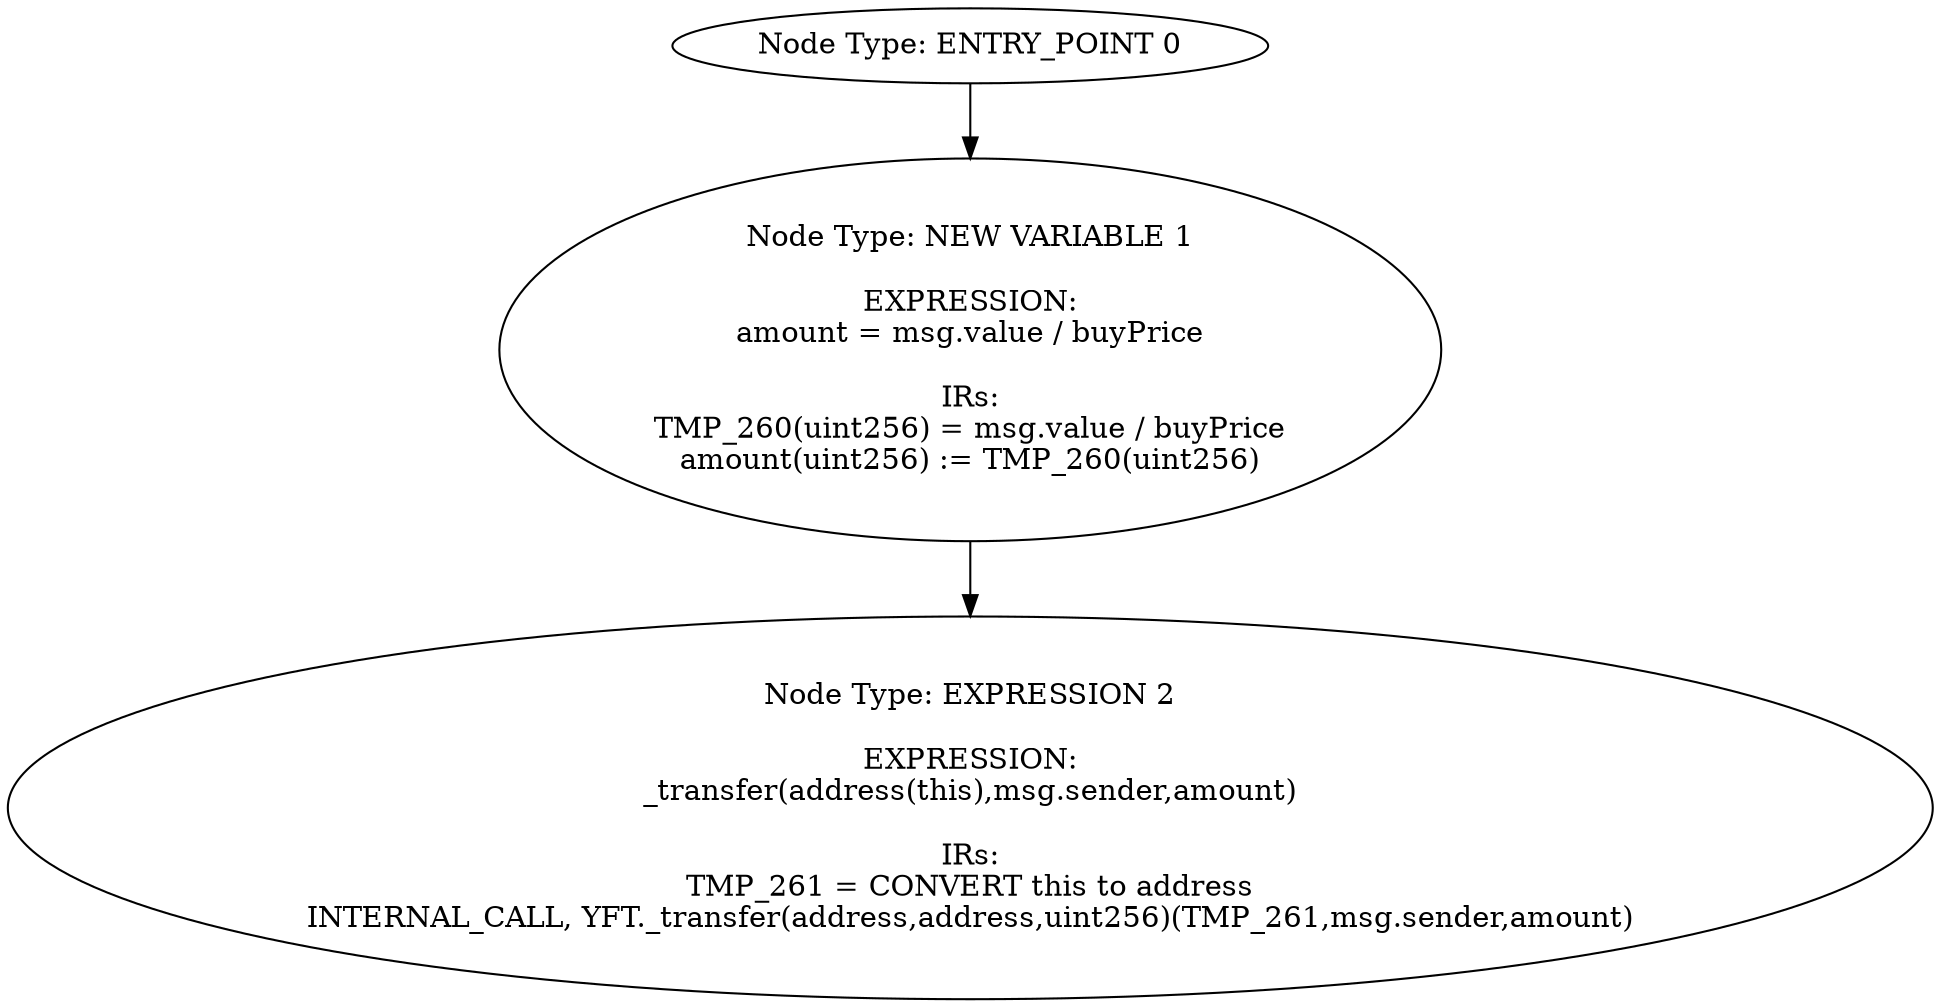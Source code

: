 digraph{
0[label="Node Type: ENTRY_POINT 0
"];
0->1;
1[label="Node Type: NEW VARIABLE 1

EXPRESSION:
amount = msg.value / buyPrice

IRs:
TMP_260(uint256) = msg.value / buyPrice
amount(uint256) := TMP_260(uint256)"];
1->2;
2[label="Node Type: EXPRESSION 2

EXPRESSION:
_transfer(address(this),msg.sender,amount)

IRs:
TMP_261 = CONVERT this to address
INTERNAL_CALL, YFT._transfer(address,address,uint256)(TMP_261,msg.sender,amount)"];
}
